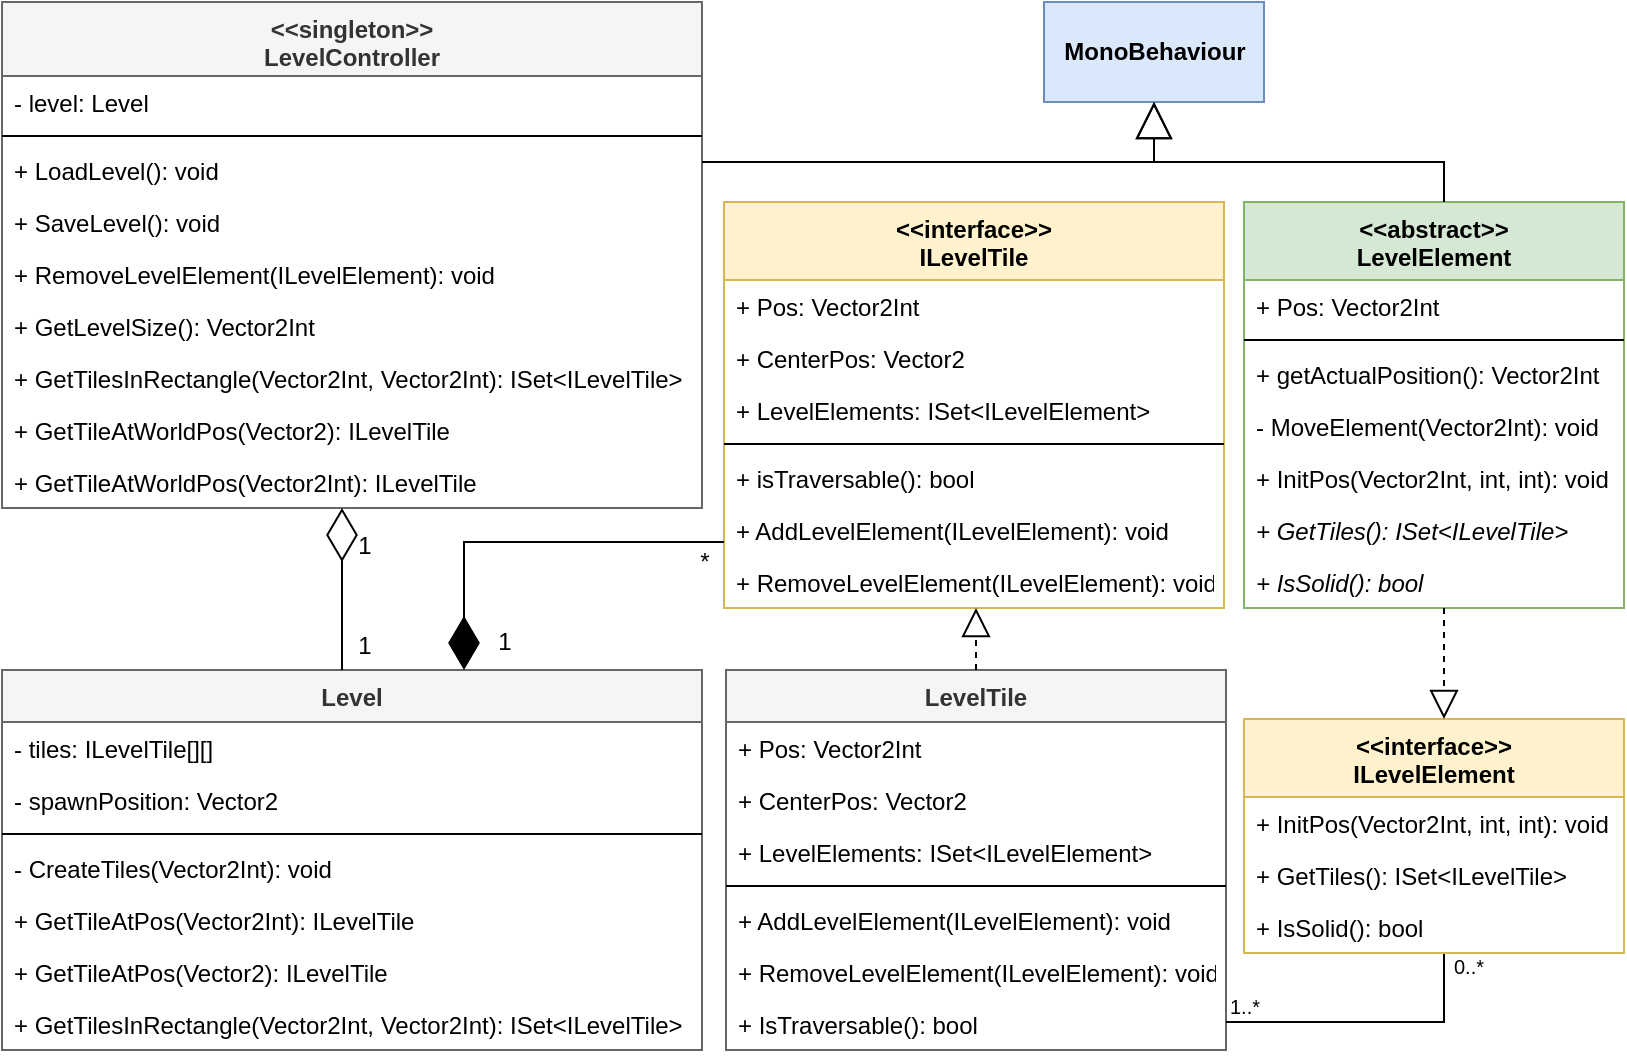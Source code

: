 <mxfile version="12.1.9" type="device" pages="1"><diagram id="2zkwkfUMslZhlKCblGl6" name="Page-1"><mxGraphModel dx="3716" dy="1151" grid="1" gridSize="10" guides="1" tooltips="1" connect="1" arrows="1" fold="1" page="1" pageScale="1" pageWidth="827" pageHeight="1169" math="0" shadow="0"><root><mxCell id="0"/><mxCell id="1" parent="0"/><mxCell id="AXW2l9qbpreev-BI2zus-2" value="Level" style="swimlane;fontStyle=1;align=center;verticalAlign=top;childLayout=stackLayout;horizontal=1;startSize=26;horizontalStack=0;resizeParent=1;resizeParentMax=0;resizeLast=0;collapsible=1;marginBottom=0;fillColor=#f5f5f5;strokeColor=#666666;fontColor=#333333;" parent="1" vertex="1"><mxGeometry x="-1641" y="584" width="350" height="190" as="geometry"/></mxCell><mxCell id="AXW2l9qbpreev-BI2zus-3" value="- tiles: ILevelTile[][]" style="text;strokeColor=none;fillColor=none;align=left;verticalAlign=top;spacingLeft=4;spacingRight=4;overflow=hidden;rotatable=0;points=[[0,0.5],[1,0.5]];portConstraint=eastwest;" parent="AXW2l9qbpreev-BI2zus-2" vertex="1"><mxGeometry y="26" width="350" height="26" as="geometry"/></mxCell><mxCell id="KQm-0wvWO6I5i0ToHgmy-1" value="- spawnPosition: Vector2" style="text;strokeColor=none;fillColor=none;align=left;verticalAlign=top;spacingLeft=4;spacingRight=4;overflow=hidden;rotatable=0;points=[[0,0.5],[1,0.5]];portConstraint=eastwest;" parent="AXW2l9qbpreev-BI2zus-2" vertex="1"><mxGeometry y="52" width="350" height="26" as="geometry"/></mxCell><mxCell id="AXW2l9qbpreev-BI2zus-4" value="" style="line;strokeWidth=1;fillColor=none;align=left;verticalAlign=middle;spacingTop=-1;spacingLeft=3;spacingRight=3;rotatable=0;labelPosition=right;points=[];portConstraint=eastwest;" parent="AXW2l9qbpreev-BI2zus-2" vertex="1"><mxGeometry y="78" width="350" height="8" as="geometry"/></mxCell><mxCell id="OuKofVIuaI4zGx2Tc_gK-1" value="- CreateTiles(Vector2Int): void" style="text;strokeColor=none;fillColor=none;align=left;verticalAlign=top;spacingLeft=4;spacingRight=4;overflow=hidden;rotatable=0;points=[[0,0.5],[1,0.5]];portConstraint=eastwest;" parent="AXW2l9qbpreev-BI2zus-2" vertex="1"><mxGeometry y="86" width="350" height="26" as="geometry"/></mxCell><mxCell id="9IiUYm3beuBKKqUS3jFR-1" value="+ GetTileAtPos(Vector2Int): ILevelTile" style="text;strokeColor=none;fillColor=none;align=left;verticalAlign=top;spacingLeft=4;spacingRight=4;overflow=hidden;rotatable=0;points=[[0,0.5],[1,0.5]];portConstraint=eastwest;" parent="AXW2l9qbpreev-BI2zus-2" vertex="1"><mxGeometry y="112" width="350" height="26" as="geometry"/></mxCell><mxCell id="TWqmmp0SQECcls4zfOVt-68" value="+ GetTileAtPos(Vector2): ILevelTile" style="text;strokeColor=none;fillColor=none;align=left;verticalAlign=top;spacingLeft=4;spacingRight=4;overflow=hidden;rotatable=0;points=[[0,0.5],[1,0.5]];portConstraint=eastwest;" parent="AXW2l9qbpreev-BI2zus-2" vertex="1"><mxGeometry y="138" width="350" height="26" as="geometry"/></mxCell><mxCell id="OuKofVIuaI4zGx2Tc_gK-20" value="+ GetTilesInRectangle(Vector2Int, Vector2Int): ISet&lt;ILevelTile&gt;" style="text;strokeColor=none;fillColor=none;align=left;verticalAlign=top;spacingLeft=4;spacingRight=4;overflow=hidden;rotatable=0;points=[[0,0.5],[1,0.5]];portConstraint=eastwest;" parent="AXW2l9qbpreev-BI2zus-2" vertex="1"><mxGeometry y="164" width="350" height="26" as="geometry"/></mxCell><mxCell id="AXW2l9qbpreev-BI2zus-6" value="LevelTile" style="swimlane;fontStyle=1;align=center;verticalAlign=top;childLayout=stackLayout;horizontal=1;startSize=26;horizontalStack=0;resizeParent=1;resizeParentMax=0;resizeLast=0;collapsible=1;marginBottom=0;fillColor=#f5f5f5;strokeColor=#666666;fontColor=#333333;" parent="1" vertex="1"><mxGeometry x="-1279" y="584" width="250" height="190" as="geometry"/></mxCell><mxCell id="TWqmmp0SQECcls4zfOVt-71" value="+ Pos: Vector2Int" style="text;strokeColor=none;fillColor=none;align=left;verticalAlign=top;spacingLeft=4;spacingRight=4;overflow=hidden;rotatable=0;points=[[0,0.5],[1,0.5]];portConstraint=eastwest;" parent="AXW2l9qbpreev-BI2zus-6" vertex="1"><mxGeometry y="26" width="250" height="26" as="geometry"/></mxCell><mxCell id="TWqmmp0SQECcls4zfOVt-72" value="+ CenterPos: Vector2" style="text;strokeColor=none;fillColor=none;align=left;verticalAlign=top;spacingLeft=4;spacingRight=4;overflow=hidden;rotatable=0;points=[[0,0.5],[1,0.5]];portConstraint=eastwest;" parent="AXW2l9qbpreev-BI2zus-6" vertex="1"><mxGeometry y="52" width="250" height="26" as="geometry"/></mxCell><mxCell id="AXW2l9qbpreev-BI2zus-7" value="+ LevelElements: ISet&lt;ILevelElement&gt;" style="text;strokeColor=none;fillColor=none;align=left;verticalAlign=top;spacingLeft=4;spacingRight=4;overflow=hidden;rotatable=0;points=[[0,0.5],[1,0.5]];portConstraint=eastwest;" parent="AXW2l9qbpreev-BI2zus-6" vertex="1"><mxGeometry y="78" width="250" height="26" as="geometry"/></mxCell><mxCell id="AXW2l9qbpreev-BI2zus-8" value="" style="line;strokeWidth=1;fillColor=none;align=left;verticalAlign=middle;spacingTop=-1;spacingLeft=3;spacingRight=3;rotatable=0;labelPosition=right;points=[];portConstraint=eastwest;" parent="AXW2l9qbpreev-BI2zus-6" vertex="1"><mxGeometry y="104" width="250" height="8" as="geometry"/></mxCell><mxCell id="9IiUYm3beuBKKqUS3jFR-5" value="+ AddLevelElement(ILevelElement): void" style="text;strokeColor=none;fillColor=none;align=left;verticalAlign=top;spacingLeft=4;spacingRight=4;overflow=hidden;rotatable=0;points=[[0,0.5],[1,0.5]];portConstraint=eastwest;" parent="AXW2l9qbpreev-BI2zus-6" vertex="1"><mxGeometry y="112" width="250" height="26" as="geometry"/></mxCell><mxCell id="9IiUYm3beuBKKqUS3jFR-6" value="+ RemoveLevelElement(ILevelElement): void" style="text;strokeColor=none;fillColor=none;align=left;verticalAlign=top;spacingLeft=4;spacingRight=4;overflow=hidden;rotatable=0;points=[[0,0.5],[1,0.5]];portConstraint=eastwest;" parent="AXW2l9qbpreev-BI2zus-6" vertex="1"><mxGeometry y="138" width="250" height="26" as="geometry"/></mxCell><mxCell id="TWqmmp0SQECcls4zfOVt-74" value="+ IsTraversable(): bool" style="text;strokeColor=none;fillColor=none;align=left;verticalAlign=top;spacingLeft=4;spacingRight=4;overflow=hidden;rotatable=0;points=[[0,0.5],[1,0.5]];portConstraint=eastwest;" parent="AXW2l9qbpreev-BI2zus-6" vertex="1"><mxGeometry y="164" width="250" height="26" as="geometry"/></mxCell><mxCell id="AXW2l9qbpreev-BI2zus-13" value="&lt;&lt;abstract&gt;&gt;&#xA;LevelElement" style="swimlane;fontStyle=1;align=center;verticalAlign=top;childLayout=stackLayout;horizontal=1;startSize=39;horizontalStack=0;resizeParent=1;resizeParentMax=0;resizeLast=0;collapsible=1;marginBottom=0;fillColor=#d5e8d4;strokeColor=#82b366;" parent="1" vertex="1"><mxGeometry x="-1020" y="350" width="190" height="203" as="geometry"/></mxCell><mxCell id="AXW2l9qbpreev-BI2zus-14" value="+ Pos: Vector2Int" style="text;strokeColor=none;fillColor=none;align=left;verticalAlign=top;spacingLeft=4;spacingRight=4;overflow=hidden;rotatable=0;points=[[0,0.5],[1,0.5]];portConstraint=eastwest;" parent="AXW2l9qbpreev-BI2zus-13" vertex="1"><mxGeometry y="39" width="190" height="26" as="geometry"/></mxCell><mxCell id="AXW2l9qbpreev-BI2zus-15" value="" style="line;strokeWidth=1;fillColor=none;align=left;verticalAlign=middle;spacingTop=-1;spacingLeft=3;spacingRight=3;rotatable=0;labelPosition=right;points=[];portConstraint=eastwest;" parent="AXW2l9qbpreev-BI2zus-13" vertex="1"><mxGeometry y="65" width="190" height="8" as="geometry"/></mxCell><mxCell id="TWqmmp0SQECcls4zfOVt-79" value="+ getActualPosition(): Vector2Int" style="text;strokeColor=none;fillColor=none;align=left;verticalAlign=top;spacingLeft=4;spacingRight=4;overflow=hidden;rotatable=0;points=[[0,0.5],[1,0.5]];portConstraint=eastwest;" parent="AXW2l9qbpreev-BI2zus-13" vertex="1"><mxGeometry y="73" width="190" height="26" as="geometry"/></mxCell><mxCell id="XS41IjRvCFpRgZOPIFqS-5" value="- MoveElement(Vector2Int): void" style="text;strokeColor=none;fillColor=none;align=left;verticalAlign=top;spacingLeft=4;spacingRight=4;overflow=hidden;rotatable=0;points=[[0,0.5],[1,0.5]];portConstraint=eastwest;fontStyle=0" parent="AXW2l9qbpreev-BI2zus-13" vertex="1"><mxGeometry y="99" width="190" height="26" as="geometry"/></mxCell><mxCell id="XS41IjRvCFpRgZOPIFqS-3" value="+ InitPos(Vector2Int, int, int): void" style="text;strokeColor=none;fillColor=none;align=left;verticalAlign=top;spacingLeft=4;spacingRight=4;overflow=hidden;rotatable=0;points=[[0,0.5],[1,0.5]];portConstraint=eastwest;" parent="AXW2l9qbpreev-BI2zus-13" vertex="1"><mxGeometry y="125" width="190" height="26" as="geometry"/></mxCell><mxCell id="XS41IjRvCFpRgZOPIFqS-9" value="+ GetTiles(): ISet&lt;ILevelTile&gt;" style="text;strokeColor=none;fillColor=none;align=left;verticalAlign=top;spacingLeft=4;spacingRight=4;overflow=hidden;rotatable=0;points=[[0,0.5],[1,0.5]];portConstraint=eastwest;fontStyle=2" parent="AXW2l9qbpreev-BI2zus-13" vertex="1"><mxGeometry y="151" width="190" height="26" as="geometry"/></mxCell><mxCell id="XS41IjRvCFpRgZOPIFqS-8" value="+ IsSolid(): bool" style="text;strokeColor=none;fillColor=none;align=left;verticalAlign=top;spacingLeft=4;spacingRight=4;overflow=hidden;rotatable=0;points=[[0,0.5],[1,0.5]];portConstraint=eastwest;fontStyle=2" parent="AXW2l9qbpreev-BI2zus-13" vertex="1"><mxGeometry y="177" width="190" height="26" as="geometry"/></mxCell><mxCell id="AXW2l9qbpreev-BI2zus-34" value="" style="endArrow=none;html=1;edgeStyle=orthogonalEdgeStyle;strokeColor=#000000;rounded=0;" parent="1" source="AXW2l9qbpreev-BI2zus-6" target="9IiUYm3beuBKKqUS3jFR-17" edge="1"><mxGeometry relative="1" as="geometry"><mxPoint x="470" y="1080" as="sourcePoint"/><mxPoint x="-859" y="790" as="targetPoint"/><Array as="points"><mxPoint x="-920" y="760"/></Array></mxGeometry></mxCell><mxCell id="AXW2l9qbpreev-BI2zus-35" value="1..*" style="resizable=0;html=1;align=left;verticalAlign=bottom;labelBackgroundColor=none;fontSize=10;" parent="AXW2l9qbpreev-BI2zus-34" connectable="0" vertex="1"><mxGeometry x="-1" relative="1" as="geometry"/></mxCell><mxCell id="AXW2l9qbpreev-BI2zus-36" value="0..*" style="resizable=0;html=1;align=right;verticalAlign=bottom;labelBackgroundColor=none;fontSize=10;" parent="AXW2l9qbpreev-BI2zus-34" connectable="0" vertex="1"><mxGeometry x="1" relative="1" as="geometry"><mxPoint x="20" y="14.5" as="offset"/></mxGeometry></mxCell><mxCell id="AXW2l9qbpreev-BI2zus-39" value="&lt;b&gt;MonoBehaviour&lt;/b&gt;&lt;br&gt;" style="html=1;fillColor=#dae8fc;strokeColor=#6c8ebf;" parent="1" vertex="1"><mxGeometry x="-1120" y="250" width="110" height="50" as="geometry"/></mxCell><mxCell id="AXW2l9qbpreev-BI2zus-40" value="" style="endArrow=block;endSize=16;endFill=0;html=1;strokeColor=#000000;rounded=0;edgeStyle=orthogonalEdgeStyle;" parent="1" source="AXW2l9qbpreev-BI2zus-13" target="AXW2l9qbpreev-BI2zus-39" edge="1"><mxGeometry x="0.498" width="160" relative="1" as="geometry"><mxPoint x="730" y="950" as="sourcePoint"/><mxPoint x="850" y="818" as="targetPoint"/><Array as="points"><mxPoint x="-920" y="330"/><mxPoint x="-1065" y="330"/></Array><mxPoint as="offset"/></mxGeometry></mxCell><mxCell id="9IiUYm3beuBKKqUS3jFR-17" value="&lt;&lt;interface&gt;&gt;&#xA;ILevelElement" style="swimlane;fontStyle=1;align=center;verticalAlign=top;childLayout=stackLayout;horizontal=1;startSize=39;horizontalStack=0;resizeParent=1;resizeParentMax=0;resizeLast=0;collapsible=1;marginBottom=0;fillColor=#fff2cc;strokeColor=#d6b656;" parent="1" vertex="1"><mxGeometry x="-1020" y="608.5" width="190" height="117" as="geometry"/></mxCell><mxCell id="XS41IjRvCFpRgZOPIFqS-2" value="+ InitPos(Vector2Int, int, int): void" style="text;strokeColor=none;fillColor=none;align=left;verticalAlign=top;spacingLeft=4;spacingRight=4;overflow=hidden;rotatable=0;points=[[0,0.5],[1,0.5]];portConstraint=eastwest;" parent="9IiUYm3beuBKKqUS3jFR-17" vertex="1"><mxGeometry y="39" width="190" height="26" as="geometry"/></mxCell><mxCell id="9IiUYm3beuBKKqUS3jFR-20" value="+ GetTiles(): ISet&lt;ILevelTile&gt;" style="text;strokeColor=none;fillColor=none;align=left;verticalAlign=top;spacingLeft=4;spacingRight=4;overflow=hidden;rotatable=0;points=[[0,0.5],[1,0.5]];portConstraint=eastwest;fontStyle=0" parent="9IiUYm3beuBKKqUS3jFR-17" vertex="1"><mxGeometry y="65" width="190" height="26" as="geometry"/></mxCell><mxCell id="9IiUYm3beuBKKqUS3jFR-23" value="+ IsSolid(): bool" style="text;strokeColor=none;fillColor=none;align=left;verticalAlign=top;spacingLeft=4;spacingRight=4;overflow=hidden;rotatable=0;points=[[0,0.5],[1,0.5]];portConstraint=eastwest;" parent="9IiUYm3beuBKKqUS3jFR-17" vertex="1"><mxGeometry y="91" width="190" height="26" as="geometry"/></mxCell><mxCell id="OuKofVIuaI4zGx2Tc_gK-7" value="" style="endArrow=block;dashed=1;endFill=0;endSize=12;html=1;rounded=0;edgeStyle=orthogonalEdgeStyle;" parent="1" source="AXW2l9qbpreev-BI2zus-13" target="9IiUYm3beuBKKqUS3jFR-17" edge="1"><mxGeometry width="160" relative="1" as="geometry"><mxPoint x="80" y="1190" as="sourcePoint"/><mxPoint x="240" y="1190" as="targetPoint"/><Array as="points"><mxPoint x="-920" y="590"/><mxPoint x="-920" y="590"/></Array></mxGeometry></mxCell><mxCell id="FSm8aC_HZ5E9YUK8kMYz-3" value="&lt;&lt;interface&gt;&gt;&#xA;ILevelTile" style="swimlane;fontStyle=1;align=center;verticalAlign=top;childLayout=stackLayout;horizontal=1;startSize=39;horizontalStack=0;resizeParent=1;resizeParentMax=0;resizeLast=0;collapsible=1;marginBottom=0;fillColor=#fff2cc;strokeColor=#d6b656;" parent="1" vertex="1"><mxGeometry x="-1280" y="350" width="250" height="203" as="geometry"/></mxCell><mxCell id="FSm8aC_HZ5E9YUK8kMYz-10" value="+ Pos: Vector2Int" style="text;strokeColor=none;fillColor=none;align=left;verticalAlign=top;spacingLeft=4;spacingRight=4;overflow=hidden;rotatable=0;points=[[0,0.5],[1,0.5]];portConstraint=eastwest;" parent="FSm8aC_HZ5E9YUK8kMYz-3" vertex="1"><mxGeometry y="39" width="250" height="26" as="geometry"/></mxCell><mxCell id="TWqmmp0SQECcls4zfOVt-76" value="+ CenterPos: Vector2" style="text;strokeColor=none;fillColor=none;align=left;verticalAlign=top;spacingLeft=4;spacingRight=4;overflow=hidden;rotatable=0;points=[[0,0.5],[1,0.5]];portConstraint=eastwest;" parent="FSm8aC_HZ5E9YUK8kMYz-3" vertex="1"><mxGeometry y="65" width="250" height="26" as="geometry"/></mxCell><mxCell id="FSm8aC_HZ5E9YUK8kMYz-9" value="+ LevelElements: ISet&lt;ILevelElement&gt;" style="text;strokeColor=none;fillColor=none;align=left;verticalAlign=top;spacingLeft=4;spacingRight=4;overflow=hidden;rotatable=0;points=[[0,0.5],[1,0.5]];portConstraint=eastwest;" parent="FSm8aC_HZ5E9YUK8kMYz-3" vertex="1"><mxGeometry y="91" width="250" height="26" as="geometry"/></mxCell><mxCell id="hVtepPrAyheL8oVJzCbm-1" value="" style="line;strokeWidth=1;fillColor=none;align=left;verticalAlign=middle;spacingTop=-1;spacingLeft=3;spacingRight=3;rotatable=0;labelPosition=right;points=[];portConstraint=eastwest;" parent="FSm8aC_HZ5E9YUK8kMYz-3" vertex="1"><mxGeometry y="117" width="250" height="8" as="geometry"/></mxCell><mxCell id="TWqmmp0SQECcls4zfOVt-75" value="+ isTraversable(): bool" style="text;strokeColor=none;fillColor=none;align=left;verticalAlign=top;spacingLeft=4;spacingRight=4;overflow=hidden;rotatable=0;points=[[0,0.5],[1,0.5]];portConstraint=eastwest;" parent="FSm8aC_HZ5E9YUK8kMYz-3" vertex="1"><mxGeometry y="125" width="250" height="26" as="geometry"/></mxCell><mxCell id="FSm8aC_HZ5E9YUK8kMYz-11" value="+ AddLevelElement(ILevelElement): void" style="text;strokeColor=none;fillColor=none;align=left;verticalAlign=top;spacingLeft=4;spacingRight=4;overflow=hidden;rotatable=0;points=[[0,0.5],[1,0.5]];portConstraint=eastwest;" parent="FSm8aC_HZ5E9YUK8kMYz-3" vertex="1"><mxGeometry y="151" width="250" height="26" as="geometry"/></mxCell><mxCell id="FSm8aC_HZ5E9YUK8kMYz-12" value="+ RemoveLevelElement(ILevelElement): void" style="text;strokeColor=none;fillColor=none;align=left;verticalAlign=top;spacingLeft=4;spacingRight=4;overflow=hidden;rotatable=0;points=[[0,0.5],[1,0.5]];portConstraint=eastwest;" parent="FSm8aC_HZ5E9YUK8kMYz-3" vertex="1"><mxGeometry y="177" width="250" height="26" as="geometry"/></mxCell><mxCell id="6SEoykaE1vEo0SUQjk4y-18" value="" style="endArrow=diamondThin;endFill=1;endSize=24;html=1;rounded=0;edgeStyle=orthogonalEdgeStyle;" parent="1" source="FSm8aC_HZ5E9YUK8kMYz-3" target="AXW2l9qbpreev-BI2zus-2" edge="1"><mxGeometry width="160" relative="1" as="geometry"><mxPoint x="-861" y="1070" as="sourcePoint"/><mxPoint x="-701" y="1070" as="targetPoint"/><Array as="points"><mxPoint x="-1410" y="520"/></Array></mxGeometry></mxCell><mxCell id="6SEoykaE1vEo0SUQjk4y-19" value="1" style="text;html=1;resizable=0;points=[];align=center;verticalAlign=middle;labelBackgroundColor=#ffffff;" parent="6SEoykaE1vEo0SUQjk4y-18" vertex="1" connectable="0"><mxGeometry x="0.691" y="2" relative="1" as="geometry"><mxPoint x="18" y="16" as="offset"/></mxGeometry></mxCell><mxCell id="6SEoykaE1vEo0SUQjk4y-20" value="*" style="text;html=1;resizable=0;points=[];align=center;verticalAlign=middle;labelBackgroundColor=#ffffff;" parent="6SEoykaE1vEo0SUQjk4y-18" vertex="1" connectable="0"><mxGeometry x="0.691" y="2" relative="1" as="geometry"><mxPoint x="118" y="-24" as="offset"/></mxGeometry></mxCell><mxCell id="cvamP8b-_E41CkJsIlB--1" value="" style="endArrow=block;dashed=1;endFill=0;endSize=12;html=1;rounded=0;edgeStyle=orthogonalEdgeStyle;" parent="1" source="AXW2l9qbpreev-BI2zus-6" target="FSm8aC_HZ5E9YUK8kMYz-3" edge="1"><mxGeometry width="160" relative="1" as="geometry"><mxPoint x="-700" y="890" as="sourcePoint"/><mxPoint x="-540" y="890" as="targetPoint"/><Array as="points"><mxPoint x="-1154" y="570"/><mxPoint x="-1154" y="570"/></Array></mxGeometry></mxCell><mxCell id="Ap2XepdADvE4xmqYSbDf-1" value="&lt;&lt;singleton&gt;&gt;&#xA;LevelController&#xA;" style="swimlane;fontStyle=1;align=center;verticalAlign=top;childLayout=stackLayout;horizontal=1;startSize=37;horizontalStack=0;resizeParent=1;resizeParentMax=0;resizeLast=0;collapsible=1;marginBottom=0;labelBackgroundColor=none;fillColor=#f5f5f5;strokeColor=#666666;fontColor=#333333;" parent="1" vertex="1"><mxGeometry x="-1641" y="250" width="350" height="253" as="geometry"/></mxCell><mxCell id="Ap2XepdADvE4xmqYSbDf-2" value="- level: Level" style="text;strokeColor=none;fillColor=none;align=left;verticalAlign=top;spacingLeft=4;spacingRight=4;overflow=hidden;rotatable=0;points=[[0,0.5],[1,0.5]];portConstraint=eastwest;" parent="Ap2XepdADvE4xmqYSbDf-1" vertex="1"><mxGeometry y="37" width="350" height="26" as="geometry"/></mxCell><mxCell id="Ap2XepdADvE4xmqYSbDf-3" value="" style="line;strokeWidth=1;fillColor=none;align=left;verticalAlign=middle;spacingTop=-1;spacingLeft=3;spacingRight=3;rotatable=0;labelPosition=right;points=[];portConstraint=eastwest;" parent="Ap2XepdADvE4xmqYSbDf-1" vertex="1"><mxGeometry y="63" width="350" height="8" as="geometry"/></mxCell><mxCell id="Ap2XepdADvE4xmqYSbDf-15" value="+ LoadLevel(): void" style="text;strokeColor=none;fillColor=none;align=left;verticalAlign=top;spacingLeft=4;spacingRight=4;overflow=hidden;rotatable=0;points=[[0,0.5],[1,0.5]];portConstraint=eastwest;" parent="Ap2XepdADvE4xmqYSbDf-1" vertex="1"><mxGeometry y="71" width="350" height="26" as="geometry"/></mxCell><mxCell id="Ap2XepdADvE4xmqYSbDf-16" value="+ SaveLevel(): void" style="text;strokeColor=none;fillColor=none;align=left;verticalAlign=top;spacingLeft=4;spacingRight=4;overflow=hidden;rotatable=0;points=[[0,0.5],[1,0.5]];portConstraint=eastwest;" parent="Ap2XepdADvE4xmqYSbDf-1" vertex="1"><mxGeometry y="97" width="350" height="26" as="geometry"/></mxCell><mxCell id="Ap2XepdADvE4xmqYSbDf-14" value="+ RemoveLevelElement(ILevelElement): void" style="text;strokeColor=none;fillColor=none;align=left;verticalAlign=top;spacingLeft=4;spacingRight=4;overflow=hidden;rotatable=0;points=[[0,0.5],[1,0.5]];portConstraint=eastwest;" parent="Ap2XepdADvE4xmqYSbDf-1" vertex="1"><mxGeometry y="123" width="350" height="26" as="geometry"/></mxCell><mxCell id="Ap2XepdADvE4xmqYSbDf-13" value="+ GetLevelSize(): Vector2Int" style="text;strokeColor=none;fillColor=none;align=left;verticalAlign=top;spacingLeft=4;spacingRight=4;overflow=hidden;rotatable=0;points=[[0,0.5],[1,0.5]];portConstraint=eastwest;" parent="Ap2XepdADvE4xmqYSbDf-1" vertex="1"><mxGeometry y="149" width="350" height="26" as="geometry"/></mxCell><mxCell id="Ap2XepdADvE4xmqYSbDf-12" value="+ GetTilesInRectangle(Vector2Int, Vector2Int): ISet&lt;ILevelTile&gt;" style="text;strokeColor=none;fillColor=none;align=left;verticalAlign=top;spacingLeft=4;spacingRight=4;overflow=hidden;rotatable=0;points=[[0,0.5],[1,0.5]];portConstraint=eastwest;" parent="Ap2XepdADvE4xmqYSbDf-1" vertex="1"><mxGeometry y="175" width="350" height="26" as="geometry"/></mxCell><mxCell id="Ap2XepdADvE4xmqYSbDf-11" value="+ GetTileAtWorldPos(Vector2): ILevelTile" style="text;strokeColor=none;fillColor=none;align=left;verticalAlign=top;spacingLeft=4;spacingRight=4;overflow=hidden;rotatable=0;points=[[0,0.5],[1,0.5]];portConstraint=eastwest;" parent="Ap2XepdADvE4xmqYSbDf-1" vertex="1"><mxGeometry y="201" width="350" height="26" as="geometry"/></mxCell><mxCell id="Ap2XepdADvE4xmqYSbDf-10" value="+ GetTileAtWorldPos(Vector2Int): ILevelTile" style="text;strokeColor=none;fillColor=none;align=left;verticalAlign=top;spacingLeft=4;spacingRight=4;overflow=hidden;rotatable=0;points=[[0,0.5],[1,0.5]];portConstraint=eastwest;" parent="Ap2XepdADvE4xmqYSbDf-1" vertex="1"><mxGeometry y="227" width="350" height="26" as="geometry"/></mxCell><mxCell id="Ap2XepdADvE4xmqYSbDf-7" value="" style="endArrow=diamondThin;endFill=0;endSize=24;html=1;edgeStyle=orthogonalEdgeStyle;rounded=0;" parent="1" source="AXW2l9qbpreev-BI2zus-2" target="Ap2XepdADvE4xmqYSbDf-1" edge="1"><mxGeometry width="160" relative="1" as="geometry"><mxPoint x="-1410" y="450" as="sourcePoint"/><mxPoint x="-1250" y="450" as="targetPoint"/><Array as="points"><mxPoint x="-1471" y="540"/><mxPoint x="-1471" y="540"/></Array></mxGeometry></mxCell><mxCell id="Ap2XepdADvE4xmqYSbDf-8" value="1" style="text;html=1;resizable=0;points=[];align=center;verticalAlign=middle;labelBackgroundColor=none;" parent="Ap2XepdADvE4xmqYSbDf-7" vertex="1" connectable="0"><mxGeometry x="-0.855" y="-2" relative="1" as="geometry"><mxPoint x="9" y="-6.5" as="offset"/></mxGeometry></mxCell><mxCell id="Ap2XepdADvE4xmqYSbDf-9" value="1" style="text;html=1;resizable=0;points=[];align=center;verticalAlign=middle;labelBackgroundColor=none;" parent="Ap2XepdADvE4xmqYSbDf-7" vertex="1" connectable="0"><mxGeometry x="0.821" y="-1" relative="1" as="geometry"><mxPoint x="10" y="11.5" as="offset"/></mxGeometry></mxCell><mxCell id="Ap2XepdADvE4xmqYSbDf-17" value="" style="endArrow=block;endSize=16;endFill=0;html=1;strokeColor=#000000;rounded=0;edgeStyle=orthogonalEdgeStyle;" parent="1" source="Ap2XepdADvE4xmqYSbDf-1" target="AXW2l9qbpreev-BI2zus-39" edge="1"><mxGeometry x="0.498" width="160" relative="1" as="geometry"><mxPoint x="-1280" y="330" as="sourcePoint"/><mxPoint x="-1033.966" y="420" as="targetPoint"/><Array as="points"><mxPoint x="-1065" y="330"/></Array><mxPoint as="offset"/></mxGeometry></mxCell></root></mxGraphModel></diagram></mxfile>